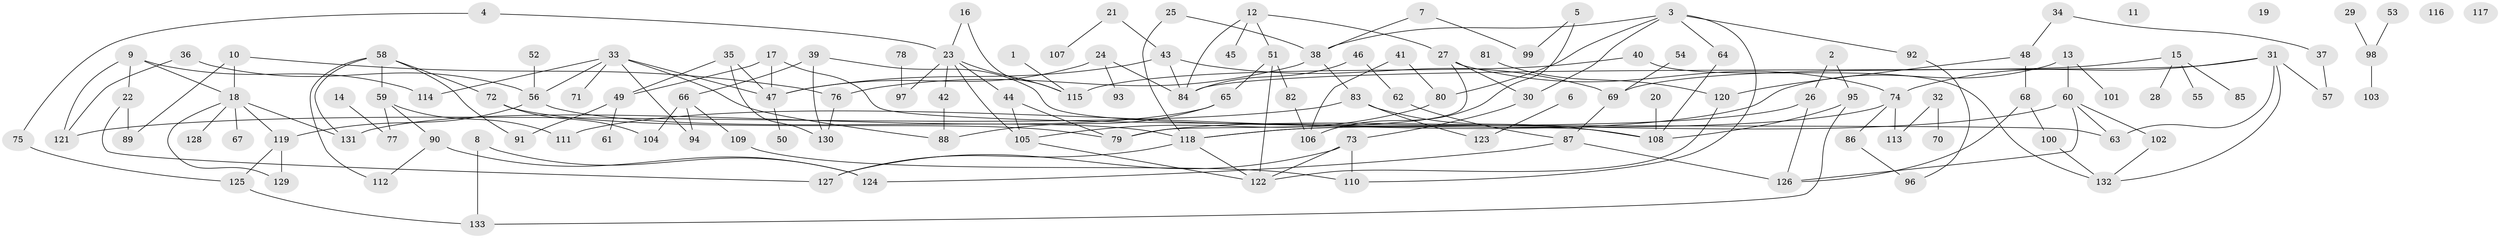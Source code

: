 // Generated by graph-tools (version 1.1) at 2025/13/03/09/25 04:13:04]
// undirected, 133 vertices, 178 edges
graph export_dot {
graph [start="1"]
  node [color=gray90,style=filled];
  1;
  2;
  3;
  4;
  5;
  6;
  7;
  8;
  9;
  10;
  11;
  12;
  13;
  14;
  15;
  16;
  17;
  18;
  19;
  20;
  21;
  22;
  23;
  24;
  25;
  26;
  27;
  28;
  29;
  30;
  31;
  32;
  33;
  34;
  35;
  36;
  37;
  38;
  39;
  40;
  41;
  42;
  43;
  44;
  45;
  46;
  47;
  48;
  49;
  50;
  51;
  52;
  53;
  54;
  55;
  56;
  57;
  58;
  59;
  60;
  61;
  62;
  63;
  64;
  65;
  66;
  67;
  68;
  69;
  70;
  71;
  72;
  73;
  74;
  75;
  76;
  77;
  78;
  79;
  80;
  81;
  82;
  83;
  84;
  85;
  86;
  87;
  88;
  89;
  90;
  91;
  92;
  93;
  94;
  95;
  96;
  97;
  98;
  99;
  100;
  101;
  102;
  103;
  104;
  105;
  106;
  107;
  108;
  109;
  110;
  111;
  112;
  113;
  114;
  115;
  116;
  117;
  118;
  119;
  120;
  121;
  122;
  123;
  124;
  125;
  126;
  127;
  128;
  129;
  130;
  131;
  132;
  133;
  1 -- 115;
  2 -- 26;
  2 -- 95;
  3 -- 30;
  3 -- 38;
  3 -- 64;
  3 -- 80;
  3 -- 92;
  3 -- 110;
  4 -- 23;
  4 -- 75;
  5 -- 99;
  5 -- 106;
  6 -- 123;
  7 -- 38;
  7 -- 99;
  8 -- 124;
  8 -- 133;
  9 -- 18;
  9 -- 22;
  9 -- 114;
  9 -- 121;
  10 -- 18;
  10 -- 76;
  10 -- 89;
  12 -- 27;
  12 -- 45;
  12 -- 51;
  12 -- 84;
  13 -- 60;
  13 -- 101;
  13 -- 111;
  14 -- 77;
  15 -- 28;
  15 -- 55;
  15 -- 69;
  15 -- 85;
  16 -- 23;
  16 -- 115;
  17 -- 47;
  17 -- 49;
  17 -- 63;
  18 -- 67;
  18 -- 119;
  18 -- 128;
  18 -- 129;
  18 -- 131;
  20 -- 108;
  21 -- 43;
  21 -- 107;
  22 -- 89;
  22 -- 127;
  23 -- 42;
  23 -- 44;
  23 -- 97;
  23 -- 105;
  23 -- 115;
  24 -- 47;
  24 -- 84;
  24 -- 93;
  25 -- 38;
  25 -- 118;
  26 -- 118;
  26 -- 126;
  27 -- 30;
  27 -- 74;
  27 -- 79;
  29 -- 98;
  30 -- 73;
  31 -- 57;
  31 -- 63;
  31 -- 74;
  31 -- 84;
  31 -- 132;
  32 -- 70;
  32 -- 113;
  33 -- 47;
  33 -- 56;
  33 -- 71;
  33 -- 88;
  33 -- 94;
  33 -- 114;
  34 -- 37;
  34 -- 48;
  35 -- 47;
  35 -- 49;
  35 -- 130;
  36 -- 56;
  36 -- 121;
  37 -- 57;
  38 -- 76;
  38 -- 83;
  39 -- 66;
  39 -- 108;
  39 -- 130;
  40 -- 115;
  40 -- 132;
  41 -- 80;
  41 -- 106;
  42 -- 88;
  43 -- 47;
  43 -- 69;
  43 -- 84;
  44 -- 79;
  44 -- 105;
  46 -- 62;
  46 -- 84;
  47 -- 50;
  48 -- 68;
  48 -- 120;
  49 -- 61;
  49 -- 91;
  51 -- 65;
  51 -- 82;
  51 -- 122;
  52 -- 56;
  53 -- 98;
  54 -- 69;
  56 -- 118;
  56 -- 119;
  58 -- 59;
  58 -- 72;
  58 -- 91;
  58 -- 112;
  58 -- 131;
  59 -- 77;
  59 -- 90;
  59 -- 111;
  60 -- 63;
  60 -- 79;
  60 -- 102;
  60 -- 126;
  62 -- 87;
  64 -- 108;
  65 -- 88;
  65 -- 131;
  66 -- 94;
  66 -- 104;
  66 -- 109;
  68 -- 100;
  68 -- 126;
  69 -- 87;
  72 -- 79;
  72 -- 104;
  73 -- 110;
  73 -- 122;
  73 -- 127;
  74 -- 86;
  74 -- 113;
  74 -- 118;
  75 -- 125;
  76 -- 130;
  78 -- 97;
  80 -- 105;
  81 -- 120;
  82 -- 106;
  83 -- 108;
  83 -- 121;
  83 -- 123;
  86 -- 96;
  87 -- 124;
  87 -- 126;
  90 -- 112;
  90 -- 124;
  92 -- 96;
  95 -- 108;
  95 -- 133;
  98 -- 103;
  100 -- 132;
  102 -- 132;
  105 -- 122;
  109 -- 110;
  118 -- 122;
  118 -- 127;
  119 -- 125;
  119 -- 129;
  120 -- 122;
  125 -- 133;
}
